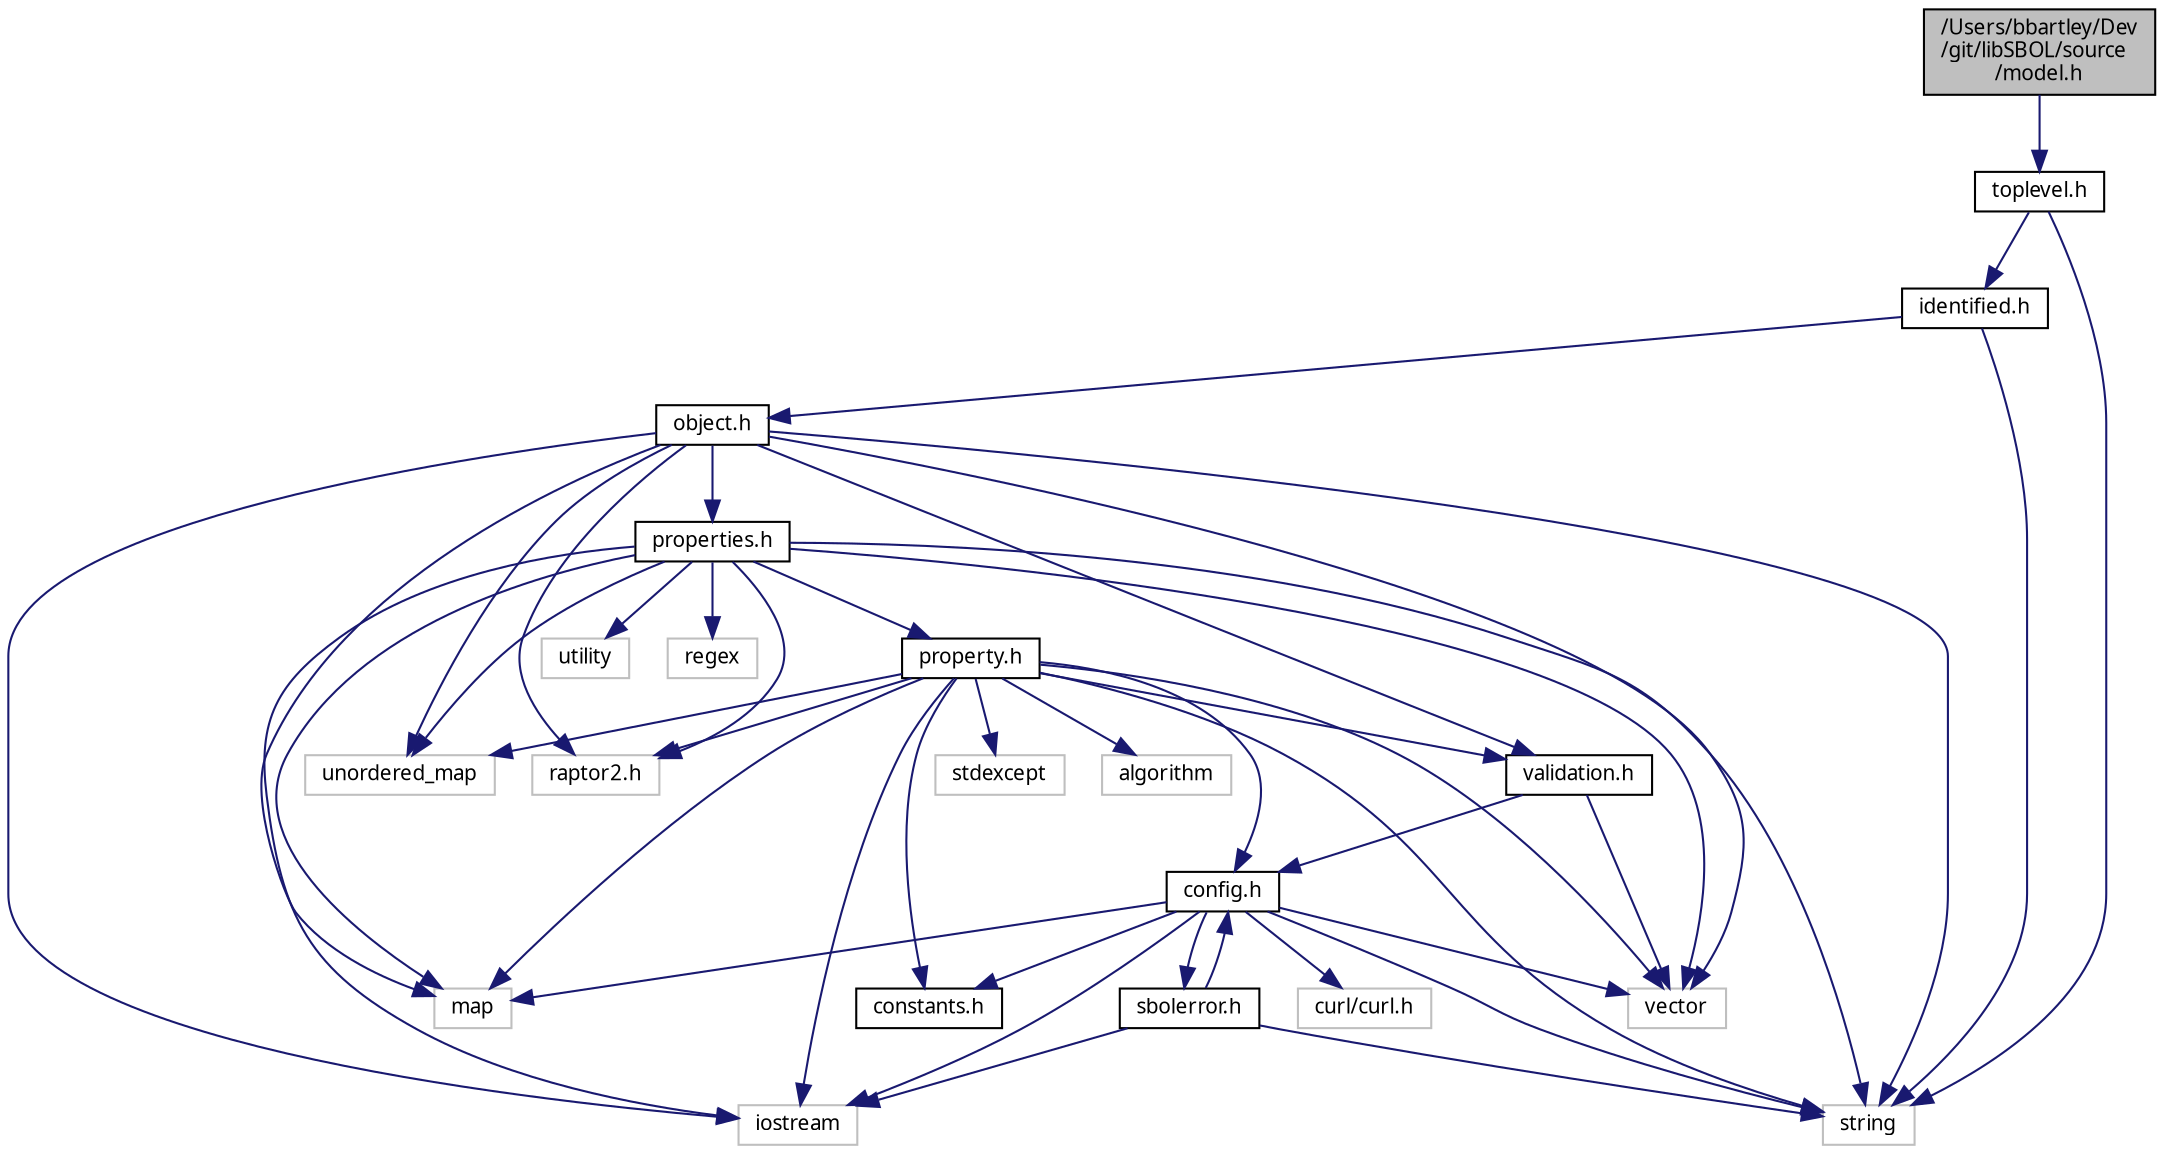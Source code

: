 digraph "/Users/bbartley/Dev/git/libSBOL/source/model.h"
{
  edge [fontname="FreeSans.ttf",fontsize="10",labelfontname="FreeSans.ttf",labelfontsize="10"];
  node [fontname="FreeSans.ttf",fontsize="10",shape=record];
  Node0 [label="/Users/bbartley/Dev\l/git/libSBOL/source\l/model.h",height=0.2,width=0.4,color="black", fillcolor="grey75", style="filled", fontcolor="black"];
  Node0 -> Node1 [color="midnightblue",fontsize="10",style="solid",fontname="FreeSans.ttf"];
  Node1 [label="toplevel.h",height=0.2,width=0.4,color="black", fillcolor="white", style="filled",URL="$toplevel_8h.html",tooltip="TopLevel class. "];
  Node1 -> Node2 [color="midnightblue",fontsize="10",style="solid",fontname="FreeSans.ttf"];
  Node2 [label="identified.h",height=0.2,width=0.4,color="black", fillcolor="white", style="filled",URL="$identified_8h.html",tooltip="Identified class. "];
  Node2 -> Node3 [color="midnightblue",fontsize="10",style="solid",fontname="FreeSans.ttf"];
  Node3 [label="object.h",height=0.2,width=0.4,color="black", fillcolor="white", style="filled",URL="$object_8h.html",tooltip="SBOLObject class (a low-level, abstract class) "];
  Node3 -> Node4 [color="midnightblue",fontsize="10",style="solid",fontname="FreeSans.ttf"];
  Node4 [label="validation.h",height=0.2,width=0.4,color="black", fillcolor="white", style="filled",URL="$validation_8h.html",tooltip="Validation rules. "];
  Node4 -> Node5 [color="midnightblue",fontsize="10",style="solid",fontname="FreeSans.ttf"];
  Node5 [label="vector",height=0.2,width=0.4,color="grey75", fillcolor="white", style="filled"];
  Node4 -> Node6 [color="midnightblue",fontsize="10",style="solid",fontname="FreeSans.ttf"];
  Node6 [label="config.h",height=0.2,width=0.4,color="black", fillcolor="white", style="filled",URL="$config_8h.html",tooltip="Global library options and configuration methods. "];
  Node6 -> Node7 [color="midnightblue",fontsize="10",style="solid",fontname="FreeSans.ttf"];
  Node7 [label="sbolerror.h",height=0.2,width=0.4,color="black", fillcolor="white", style="filled",URL="$sbolerror_8h.html",tooltip="SBOLError class and error codes. "];
  Node7 -> Node6 [color="midnightblue",fontsize="10",style="solid",fontname="FreeSans.ttf"];
  Node7 -> Node8 [color="midnightblue",fontsize="10",style="solid",fontname="FreeSans.ttf"];
  Node8 [label="string",height=0.2,width=0.4,color="grey75", fillcolor="white", style="filled"];
  Node7 -> Node9 [color="midnightblue",fontsize="10",style="solid",fontname="FreeSans.ttf"];
  Node9 [label="iostream",height=0.2,width=0.4,color="grey75", fillcolor="white", style="filled"];
  Node6 -> Node10 [color="midnightblue",fontsize="10",style="solid",fontname="FreeSans.ttf"];
  Node10 [label="constants.h",height=0.2,width=0.4,color="black", fillcolor="white", style="filled",URL="$constants_8h.html",tooltip="Users of libSBOL may find in this file useful and important symbols corresponding to commonly used on..."];
  Node6 -> Node8 [color="midnightblue",fontsize="10",style="solid",fontname="FreeSans.ttf"];
  Node6 -> Node11 [color="midnightblue",fontsize="10",style="solid",fontname="FreeSans.ttf"];
  Node11 [label="map",height=0.2,width=0.4,color="grey75", fillcolor="white", style="filled"];
  Node6 -> Node5 [color="midnightblue",fontsize="10",style="solid",fontname="FreeSans.ttf"];
  Node6 -> Node12 [color="midnightblue",fontsize="10",style="solid",fontname="FreeSans.ttf"];
  Node12 [label="curl/curl.h",height=0.2,width=0.4,color="grey75", fillcolor="white", style="filled"];
  Node6 -> Node9 [color="midnightblue",fontsize="10",style="solid",fontname="FreeSans.ttf"];
  Node3 -> Node13 [color="midnightblue",fontsize="10",style="solid",fontname="FreeSans.ttf"];
  Node13 [label="properties.h",height=0.2,width=0.4,color="black", fillcolor="white", style="filled",URL="$properties_8h.html",tooltip="Property template classes (eg, TextProperty, URIProperty, IntProperty) "];
  Node13 -> Node14 [color="midnightblue",fontsize="10",style="solid",fontname="FreeSans.ttf"];
  Node14 [label="property.h",height=0.2,width=0.4,color="black", fillcolor="white", style="filled",URL="$property_8h.html",tooltip="Property template classes (eg, TextProperty, URIProperty, IntProperty) "];
  Node14 -> Node10 [color="midnightblue",fontsize="10",style="solid",fontname="FreeSans.ttf"];
  Node14 -> Node6 [color="midnightblue",fontsize="10",style="solid",fontname="FreeSans.ttf"];
  Node14 -> Node4 [color="midnightblue",fontsize="10",style="solid",fontname="FreeSans.ttf"];
  Node14 -> Node15 [color="midnightblue",fontsize="10",style="solid",fontname="FreeSans.ttf"];
  Node15 [label="raptor2.h",height=0.2,width=0.4,color="grey75", fillcolor="white", style="filled"];
  Node14 -> Node8 [color="midnightblue",fontsize="10",style="solid",fontname="FreeSans.ttf"];
  Node14 -> Node5 [color="midnightblue",fontsize="10",style="solid",fontname="FreeSans.ttf"];
  Node14 -> Node9 [color="midnightblue",fontsize="10",style="solid",fontname="FreeSans.ttf"];
  Node14 -> Node11 [color="midnightblue",fontsize="10",style="solid",fontname="FreeSans.ttf"];
  Node14 -> Node16 [color="midnightblue",fontsize="10",style="solid",fontname="FreeSans.ttf"];
  Node16 [label="unordered_map",height=0.2,width=0.4,color="grey75", fillcolor="white", style="filled"];
  Node14 -> Node17 [color="midnightblue",fontsize="10",style="solid",fontname="FreeSans.ttf"];
  Node17 [label="stdexcept",height=0.2,width=0.4,color="grey75", fillcolor="white", style="filled"];
  Node14 -> Node18 [color="midnightblue",fontsize="10",style="solid",fontname="FreeSans.ttf"];
  Node18 [label="algorithm",height=0.2,width=0.4,color="grey75", fillcolor="white", style="filled"];
  Node13 -> Node15 [color="midnightblue",fontsize="10",style="solid",fontname="FreeSans.ttf"];
  Node13 -> Node8 [color="midnightblue",fontsize="10",style="solid",fontname="FreeSans.ttf"];
  Node13 -> Node5 [color="midnightblue",fontsize="10",style="solid",fontname="FreeSans.ttf"];
  Node13 -> Node9 [color="midnightblue",fontsize="10",style="solid",fontname="FreeSans.ttf"];
  Node13 -> Node11 [color="midnightblue",fontsize="10",style="solid",fontname="FreeSans.ttf"];
  Node13 -> Node16 [color="midnightblue",fontsize="10",style="solid",fontname="FreeSans.ttf"];
  Node13 -> Node19 [color="midnightblue",fontsize="10",style="solid",fontname="FreeSans.ttf"];
  Node19 [label="utility",height=0.2,width=0.4,color="grey75", fillcolor="white", style="filled"];
  Node13 -> Node20 [color="midnightblue",fontsize="10",style="solid",fontname="FreeSans.ttf"];
  Node20 [label="regex",height=0.2,width=0.4,color="grey75", fillcolor="white", style="filled"];
  Node3 -> Node15 [color="midnightblue",fontsize="10",style="solid",fontname="FreeSans.ttf"];
  Node3 -> Node8 [color="midnightblue",fontsize="10",style="solid",fontname="FreeSans.ttf"];
  Node3 -> Node5 [color="midnightblue",fontsize="10",style="solid",fontname="FreeSans.ttf"];
  Node3 -> Node9 [color="midnightblue",fontsize="10",style="solid",fontname="FreeSans.ttf"];
  Node3 -> Node11 [color="midnightblue",fontsize="10",style="solid",fontname="FreeSans.ttf"];
  Node3 -> Node16 [color="midnightblue",fontsize="10",style="solid",fontname="FreeSans.ttf"];
  Node2 -> Node8 [color="midnightblue",fontsize="10",style="solid",fontname="FreeSans.ttf"];
  Node1 -> Node8 [color="midnightblue",fontsize="10",style="solid",fontname="FreeSans.ttf"];
}
